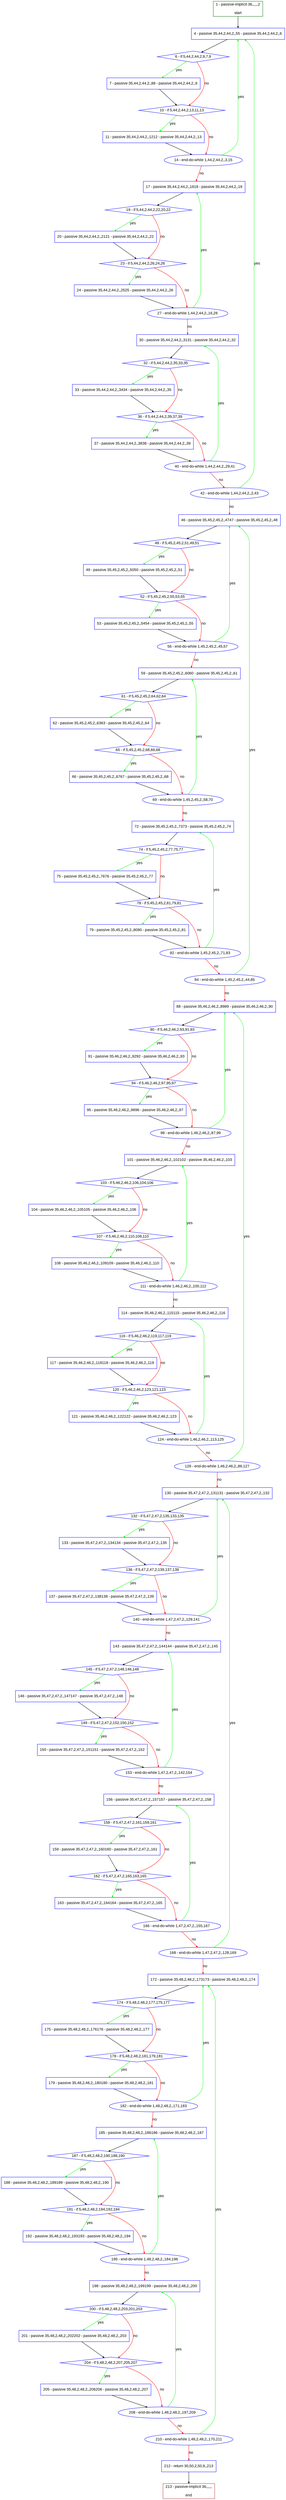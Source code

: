 digraph "" {
  graph [bgcolor="white", fillcolor="#FFFFCC", pack="true", packmode="clust", fontname="Arial", label="", fontsize="12", compound="true", style="rounded,filled"];
  node [node_initialized="no", fillcolor="white", fontname="Arial", label="", color="grey", fontsize="12", fixedsize="false", compound="true", shape="rectangle", style="filled"];
  edge [arrowtail="none", lhead="", fontcolor="black", fontname="Arial", label="", color="black", fontsize="12", arrowhead="normal", arrowsize="0.5", compound="true", ltail="", dir="forward"];
  __N1 [fillcolor="#ffffff", label="4 - passive 35,44,2,44,2,,55 - passive 35,44,2,44,2,,6", color="#0000ff", shape="box", style="filled"];
  __N2 [fillcolor="#ffffff", label="1 - passive-implicit 36,,,,,,2\n\nstart", color="#006400", shape="box", style="filled"];
  __N3 [fillcolor="#ffffff", label="6 - if 5,44,2,44,2,9,7,9", color="#0000ff", shape="diamond", style="filled"];
  __N4 [fillcolor="#ffffff", label="7 - passive 35,44,2,44,2,,88 - passive 35,44,2,44,2,,9", color="#0000ff", shape="box", style="filled"];
  __N5 [fillcolor="#ffffff", label="10 - if 5,44,2,44,2,13,11,13", color="#0000ff", shape="diamond", style="filled"];
  __N6 [fillcolor="#ffffff", label="11 - passive 35,44,2,44,2,,1212 - passive 35,44,2,44,2,,13", color="#0000ff", shape="box", style="filled"];
  __N7 [fillcolor="#ffffff", label="14 - end-do-while 1,44,2,44,2,,3,15", color="#0000ff", shape="oval", style="filled"];
  __N8 [fillcolor="#ffffff", label="17 - passive 35,44,2,44,2,,1818 - passive 35,44,2,44,2,,19", color="#0000ff", shape="box", style="filled"];
  __N9 [fillcolor="#ffffff", label="19 - if 5,44,2,44,2,22,20,22", color="#0000ff", shape="diamond", style="filled"];
  __N10 [fillcolor="#ffffff", label="20 - passive 35,44,2,44,2,,2121 - passive 35,44,2,44,2,,22", color="#0000ff", shape="box", style="filled"];
  __N11 [fillcolor="#ffffff", label="23 - if 5,44,2,44,2,26,24,26", color="#0000ff", shape="diamond", style="filled"];
  __N12 [fillcolor="#ffffff", label="24 - passive 35,44,2,44,2,,2525 - passive 35,44,2,44,2,,26", color="#0000ff", shape="box", style="filled"];
  __N13 [fillcolor="#ffffff", label="27 - end-do-while 1,44,2,44,2,,16,28", color="#0000ff", shape="oval", style="filled"];
  __N14 [fillcolor="#ffffff", label="30 - passive 35,44,2,44,2,,3131 - passive 35,44,2,44,2,,32", color="#0000ff", shape="box", style="filled"];
  __N15 [fillcolor="#ffffff", label="32 - if 5,44,2,44,2,35,33,35", color="#0000ff", shape="diamond", style="filled"];
  __N16 [fillcolor="#ffffff", label="33 - passive 35,44,2,44,2,,3434 - passive 35,44,2,44,2,,35", color="#0000ff", shape="box", style="filled"];
  __N17 [fillcolor="#ffffff", label="36 - if 5,44,2,44,2,39,37,39", color="#0000ff", shape="diamond", style="filled"];
  __N18 [fillcolor="#ffffff", label="37 - passive 35,44,2,44,2,,3838 - passive 35,44,2,44,2,,39", color="#0000ff", shape="box", style="filled"];
  __N19 [fillcolor="#ffffff", label="40 - end-do-while 1,44,2,44,2,,29,41", color="#0000ff", shape="oval", style="filled"];
  __N20 [fillcolor="#ffffff", label="42 - end-do-while 1,44,2,44,2,,2,43", color="#0000ff", shape="oval", style="filled"];
  __N21 [fillcolor="#ffffff", label="46 - passive 35,45,2,45,2,,4747 - passive 35,45,2,45,2,,48", color="#0000ff", shape="box", style="filled"];
  __N22 [fillcolor="#ffffff", label="48 - if 5,45,2,45,2,51,49,51", color="#0000ff", shape="diamond", style="filled"];
  __N23 [fillcolor="#ffffff", label="49 - passive 35,45,2,45,2,,5050 - passive 35,45,2,45,2,,51", color="#0000ff", shape="box", style="filled"];
  __N24 [fillcolor="#ffffff", label="52 - if 5,45,2,45,2,55,53,55", color="#0000ff", shape="diamond", style="filled"];
  __N25 [fillcolor="#ffffff", label="53 - passive 35,45,2,45,2,,5454 - passive 35,45,2,45,2,,55", color="#0000ff", shape="box", style="filled"];
  __N26 [fillcolor="#ffffff", label="56 - end-do-while 1,45,2,45,2,,45,57", color="#0000ff", shape="oval", style="filled"];
  __N27 [fillcolor="#ffffff", label="59 - passive 35,45,2,45,2,,6060 - passive 35,45,2,45,2,,61", color="#0000ff", shape="box", style="filled"];
  __N28 [fillcolor="#ffffff", label="61 - if 5,45,2,45,2,64,62,64", color="#0000ff", shape="diamond", style="filled"];
  __N29 [fillcolor="#ffffff", label="62 - passive 35,45,2,45,2,,6363 - passive 35,45,2,45,2,,64", color="#0000ff", shape="box", style="filled"];
  __N30 [fillcolor="#ffffff", label="65 - if 5,45,2,45,2,68,66,68", color="#0000ff", shape="diamond", style="filled"];
  __N31 [fillcolor="#ffffff", label="66 - passive 35,45,2,45,2,,6767 - passive 35,45,2,45,2,,68", color="#0000ff", shape="box", style="filled"];
  __N32 [fillcolor="#ffffff", label="69 - end-do-while 1,45,2,45,2,,58,70", color="#0000ff", shape="oval", style="filled"];
  __N33 [fillcolor="#ffffff", label="72 - passive 35,45,2,45,2,,7373 - passive 35,45,2,45,2,,74", color="#0000ff", shape="box", style="filled"];
  __N34 [fillcolor="#ffffff", label="74 - if 5,45,2,45,2,77,75,77", color="#0000ff", shape="diamond", style="filled"];
  __N35 [fillcolor="#ffffff", label="75 - passive 35,45,2,45,2,,7676 - passive 35,45,2,45,2,,77", color="#0000ff", shape="box", style="filled"];
  __N36 [fillcolor="#ffffff", label="78 - if 5,45,2,45,2,81,79,81", color="#0000ff", shape="diamond", style="filled"];
  __N37 [fillcolor="#ffffff", label="79 - passive 35,45,2,45,2,,8080 - passive 35,45,2,45,2,,81", color="#0000ff", shape="box", style="filled"];
  __N38 [fillcolor="#ffffff", label="82 - end-do-while 1,45,2,45,2,,71,83", color="#0000ff", shape="oval", style="filled"];
  __N39 [fillcolor="#ffffff", label="84 - end-do-while 1,45,2,45,2,,44,85", color="#0000ff", shape="oval", style="filled"];
  __N40 [fillcolor="#ffffff", label="88 - passive 35,46,2,46,2,,8989 - passive 35,46,2,46,2,,90", color="#0000ff", shape="box", style="filled"];
  __N41 [fillcolor="#ffffff", label="90 - if 5,46,2,46,2,93,91,93", color="#0000ff", shape="diamond", style="filled"];
  __N42 [fillcolor="#ffffff", label="91 - passive 35,46,2,46,2,,9292 - passive 35,46,2,46,2,,93", color="#0000ff", shape="box", style="filled"];
  __N43 [fillcolor="#ffffff", label="94 - if 5,46,2,46,2,97,95,97", color="#0000ff", shape="diamond", style="filled"];
  __N44 [fillcolor="#ffffff", label="95 - passive 35,46,2,46,2,,9696 - passive 35,46,2,46,2,,97", color="#0000ff", shape="box", style="filled"];
  __N45 [fillcolor="#ffffff", label="98 - end-do-while 1,46,2,46,2,,87,99", color="#0000ff", shape="oval", style="filled"];
  __N46 [fillcolor="#ffffff", label="101 - passive 35,46,2,46,2,,102102 - passive 35,46,2,46,2,,103", color="#0000ff", shape="box", style="filled"];
  __N47 [fillcolor="#ffffff", label="103 - if 5,46,2,46,2,106,104,106", color="#0000ff", shape="diamond", style="filled"];
  __N48 [fillcolor="#ffffff", label="104 - passive 35,46,2,46,2,,105105 - passive 35,46,2,46,2,,106", color="#0000ff", shape="box", style="filled"];
  __N49 [fillcolor="#ffffff", label="107 - if 5,46,2,46,2,110,108,110", color="#0000ff", shape="diamond", style="filled"];
  __N50 [fillcolor="#ffffff", label="108 - passive 35,46,2,46,2,,109109 - passive 35,46,2,46,2,,110", color="#0000ff", shape="box", style="filled"];
  __N51 [fillcolor="#ffffff", label="111 - end-do-while 1,46,2,46,2,,100,112", color="#0000ff", shape="oval", style="filled"];
  __N52 [fillcolor="#ffffff", label="114 - passive 35,46,2,46,2,,115115 - passive 35,46,2,46,2,,116", color="#0000ff", shape="box", style="filled"];
  __N53 [fillcolor="#ffffff", label="116 - if 5,46,2,46,2,119,117,119", color="#0000ff", shape="diamond", style="filled"];
  __N54 [fillcolor="#ffffff", label="117 - passive 35,46,2,46,2,,118118 - passive 35,46,2,46,2,,119", color="#0000ff", shape="box", style="filled"];
  __N55 [fillcolor="#ffffff", label="120 - if 5,46,2,46,2,123,121,123", color="#0000ff", shape="diamond", style="filled"];
  __N56 [fillcolor="#ffffff", label="121 - passive 35,46,2,46,2,,122122 - passive 35,46,2,46,2,,123", color="#0000ff", shape="box", style="filled"];
  __N57 [fillcolor="#ffffff", label="124 - end-do-while 1,46,2,46,2,,113,125", color="#0000ff", shape="oval", style="filled"];
  __N58 [fillcolor="#ffffff", label="126 - end-do-while 1,46,2,46,2,,86,127", color="#0000ff", shape="oval", style="filled"];
  __N59 [fillcolor="#ffffff", label="130 - passive 35,47,2,47,2,,131131 - passive 35,47,2,47,2,,132", color="#0000ff", shape="box", style="filled"];
  __N60 [fillcolor="#ffffff", label="132 - if 5,47,2,47,2,135,133,135", color="#0000ff", shape="diamond", style="filled"];
  __N61 [fillcolor="#ffffff", label="133 - passive 35,47,2,47,2,,134134 - passive 35,47,2,47,2,,135", color="#0000ff", shape="box", style="filled"];
  __N62 [fillcolor="#ffffff", label="136 - if 5,47,2,47,2,139,137,139", color="#0000ff", shape="diamond", style="filled"];
  __N63 [fillcolor="#ffffff", label="137 - passive 35,47,2,47,2,,138138 - passive 35,47,2,47,2,,139", color="#0000ff", shape="box", style="filled"];
  __N64 [fillcolor="#ffffff", label="140 - end-do-while 1,47,2,47,2,,129,141", color="#0000ff", shape="oval", style="filled"];
  __N65 [fillcolor="#ffffff", label="143 - passive 35,47,2,47,2,,144144 - passive 35,47,2,47,2,,145", color="#0000ff", shape="box", style="filled"];
  __N66 [fillcolor="#ffffff", label="145 - if 5,47,2,47,2,148,146,148", color="#0000ff", shape="diamond", style="filled"];
  __N67 [fillcolor="#ffffff", label="146 - passive 35,47,2,47,2,,147147 - passive 35,47,2,47,2,,148", color="#0000ff", shape="box", style="filled"];
  __N68 [fillcolor="#ffffff", label="149 - if 5,47,2,47,2,152,150,152", color="#0000ff", shape="diamond", style="filled"];
  __N69 [fillcolor="#ffffff", label="150 - passive 35,47,2,47,2,,151151 - passive 35,47,2,47,2,,152", color="#0000ff", shape="box", style="filled"];
  __N70 [fillcolor="#ffffff", label="153 - end-do-while 1,47,2,47,2,,142,154", color="#0000ff", shape="oval", style="filled"];
  __N71 [fillcolor="#ffffff", label="156 - passive 35,47,2,47,2,,157157 - passive 35,47,2,47,2,,158", color="#0000ff", shape="box", style="filled"];
  __N72 [fillcolor="#ffffff", label="158 - if 5,47,2,47,2,161,159,161", color="#0000ff", shape="diamond", style="filled"];
  __N73 [fillcolor="#ffffff", label="159 - passive 35,47,2,47,2,,160160 - passive 35,47,2,47,2,,161", color="#0000ff", shape="box", style="filled"];
  __N74 [fillcolor="#ffffff", label="162 - if 5,47,2,47,2,165,163,165", color="#0000ff", shape="diamond", style="filled"];
  __N75 [fillcolor="#ffffff", label="163 - passive 35,47,2,47,2,,164164 - passive 35,47,2,47,2,,165", color="#0000ff", shape="box", style="filled"];
  __N76 [fillcolor="#ffffff", label="166 - end-do-while 1,47,2,47,2,,155,167", color="#0000ff", shape="oval", style="filled"];
  __N77 [fillcolor="#ffffff", label="168 - end-do-while 1,47,2,47,2,,128,169", color="#0000ff", shape="oval", style="filled"];
  __N78 [fillcolor="#ffffff", label="172 - passive 35,48,2,48,2,,173173 - passive 35,48,2,48,2,,174", color="#0000ff", shape="box", style="filled"];
  __N79 [fillcolor="#ffffff", label="174 - if 5,48,2,48,2,177,175,177", color="#0000ff", shape="diamond", style="filled"];
  __N80 [fillcolor="#ffffff", label="175 - passive 35,48,2,48,2,,176176 - passive 35,48,2,48,2,,177", color="#0000ff", shape="box", style="filled"];
  __N81 [fillcolor="#ffffff", label="178 - if 5,48,2,48,2,181,179,181", color="#0000ff", shape="diamond", style="filled"];
  __N82 [fillcolor="#ffffff", label="179 - passive 35,48,2,48,2,,180180 - passive 35,48,2,48,2,,181", color="#0000ff", shape="box", style="filled"];
  __N83 [fillcolor="#ffffff", label="182 - end-do-while 1,48,2,48,2,,171,183", color="#0000ff", shape="oval", style="filled"];
  __N84 [fillcolor="#ffffff", label="185 - passive 35,48,2,48,2,,186186 - passive 35,48,2,48,2,,187", color="#0000ff", shape="box", style="filled"];
  __N85 [fillcolor="#ffffff", label="187 - if 5,48,2,48,2,190,188,190", color="#0000ff", shape="diamond", style="filled"];
  __N86 [fillcolor="#ffffff", label="188 - passive 35,48,2,48,2,,189189 - passive 35,48,2,48,2,,190", color="#0000ff", shape="box", style="filled"];
  __N87 [fillcolor="#ffffff", label="191 - if 5,48,2,48,2,194,192,194", color="#0000ff", shape="diamond", style="filled"];
  __N88 [fillcolor="#ffffff", label="192 - passive 35,48,2,48,2,,193193 - passive 35,48,2,48,2,,194", color="#0000ff", shape="box", style="filled"];
  __N89 [fillcolor="#ffffff", label="195 - end-do-while 1,48,2,48,2,,184,196", color="#0000ff", shape="oval", style="filled"];
  __N90 [fillcolor="#ffffff", label="198 - passive 35,48,2,48,2,,199199 - passive 35,48,2,48,2,,200", color="#0000ff", shape="box", style="filled"];
  __N91 [fillcolor="#ffffff", label="200 - if 5,48,2,48,2,203,201,203", color="#0000ff", shape="diamond", style="filled"];
  __N92 [fillcolor="#ffffff", label="201 - passive 35,48,2,48,2,,202202 - passive 35,48,2,48,2,,203", color="#0000ff", shape="box", style="filled"];
  __N93 [fillcolor="#ffffff", label="204 - if 5,48,2,48,2,207,205,207", color="#0000ff", shape="diamond", style="filled"];
  __N94 [fillcolor="#ffffff", label="205 - passive 35,48,2,48,2,,206206 - passive 35,48,2,48,2,,207", color="#0000ff", shape="box", style="filled"];
  __N95 [fillcolor="#ffffff", label="208 - end-do-while 1,48,2,48,2,,197,209", color="#0000ff", shape="oval", style="filled"];
  __N96 [fillcolor="#ffffff", label="210 - end-do-while 1,48,2,48,2,,170,211", color="#0000ff", shape="oval", style="filled"];
  __N97 [fillcolor="#ffffff", label="212 - return 30,50,2,50,9,,213", color="#0000ff", shape="box", style="filled"];
  __N98 [fillcolor="#ffffff", label="213 - passive-implicit 36,,,,,,\n\nend", color="#a52a2a", shape="box", style="filled"];
  __N2 -> __N1 [arrowtail="none", color="#000000", label="", arrowhead="normal", dir="forward"];
  __N1 -> __N3 [arrowtail="none", color="#000000", label="", arrowhead="normal", dir="forward"];
  __N3 -> __N4 [arrowtail="none", color="#00ff00", label="yes", arrowhead="normal", dir="forward"];
  __N3 -> __N5 [arrowtail="none", color="#ff0000", label="no", arrowhead="normal", dir="forward"];
  __N4 -> __N5 [arrowtail="none", color="#000000", label="", arrowhead="normal", dir="forward"];
  __N5 -> __N6 [arrowtail="none", color="#00ff00", label="yes", arrowhead="normal", dir="forward"];
  __N5 -> __N7 [arrowtail="none", color="#ff0000", label="no", arrowhead="normal", dir="forward"];
  __N6 -> __N7 [arrowtail="none", color="#000000", label="", arrowhead="normal", dir="forward"];
  __N7 -> __N1 [arrowtail="none", color="#00ff00", label="yes", arrowhead="normal", dir="forward"];
  __N7 -> __N8 [arrowtail="none", color="#ff0000", label="no", arrowhead="normal", dir="forward"];
  __N8 -> __N9 [arrowtail="none", color="#000000", label="", arrowhead="normal", dir="forward"];
  __N9 -> __N10 [arrowtail="none", color="#00ff00", label="yes", arrowhead="normal", dir="forward"];
  __N9 -> __N11 [arrowtail="none", color="#ff0000", label="no", arrowhead="normal", dir="forward"];
  __N10 -> __N11 [arrowtail="none", color="#000000", label="", arrowhead="normal", dir="forward"];
  __N11 -> __N12 [arrowtail="none", color="#00ff00", label="yes", arrowhead="normal", dir="forward"];
  __N11 -> __N13 [arrowtail="none", color="#ff0000", label="no", arrowhead="normal", dir="forward"];
  __N12 -> __N13 [arrowtail="none", color="#000000", label="", arrowhead="normal", dir="forward"];
  __N13 -> __N8 [arrowtail="none", color="#00ff00", label="yes", arrowhead="normal", dir="forward"];
  __N13 -> __N14 [arrowtail="none", color="#ff0000", label="no", arrowhead="normal", dir="forward"];
  __N14 -> __N15 [arrowtail="none", color="#000000", label="", arrowhead="normal", dir="forward"];
  __N15 -> __N16 [arrowtail="none", color="#00ff00", label="yes", arrowhead="normal", dir="forward"];
  __N15 -> __N17 [arrowtail="none", color="#ff0000", label="no", arrowhead="normal", dir="forward"];
  __N16 -> __N17 [arrowtail="none", color="#000000", label="", arrowhead="normal", dir="forward"];
  __N17 -> __N18 [arrowtail="none", color="#00ff00", label="yes", arrowhead="normal", dir="forward"];
  __N17 -> __N19 [arrowtail="none", color="#ff0000", label="no", arrowhead="normal", dir="forward"];
  __N18 -> __N19 [arrowtail="none", color="#000000", label="", arrowhead="normal", dir="forward"];
  __N19 -> __N14 [arrowtail="none", color="#00ff00", label="yes", arrowhead="normal", dir="forward"];
  __N19 -> __N20 [arrowtail="none", color="#ff0000", label="no", arrowhead="normal", dir="forward"];
  __N20 -> __N1 [arrowtail="none", color="#00ff00", label="yes", arrowhead="normal", dir="forward"];
  __N20 -> __N21 [arrowtail="none", color="#ff0000", label="no", arrowhead="normal", dir="forward"];
  __N21 -> __N22 [arrowtail="none", color="#000000", label="", arrowhead="normal", dir="forward"];
  __N22 -> __N23 [arrowtail="none", color="#00ff00", label="yes", arrowhead="normal", dir="forward"];
  __N22 -> __N24 [arrowtail="none", color="#ff0000", label="no", arrowhead="normal", dir="forward"];
  __N23 -> __N24 [arrowtail="none", color="#000000", label="", arrowhead="normal", dir="forward"];
  __N24 -> __N25 [arrowtail="none", color="#00ff00", label="yes", arrowhead="normal", dir="forward"];
  __N24 -> __N26 [arrowtail="none", color="#ff0000", label="no", arrowhead="normal", dir="forward"];
  __N25 -> __N26 [arrowtail="none", color="#000000", label="", arrowhead="normal", dir="forward"];
  __N26 -> __N21 [arrowtail="none", color="#00ff00", label="yes", arrowhead="normal", dir="forward"];
  __N26 -> __N27 [arrowtail="none", color="#ff0000", label="no", arrowhead="normal", dir="forward"];
  __N27 -> __N28 [arrowtail="none", color="#000000", label="", arrowhead="normal", dir="forward"];
  __N28 -> __N29 [arrowtail="none", color="#00ff00", label="yes", arrowhead="normal", dir="forward"];
  __N28 -> __N30 [arrowtail="none", color="#ff0000", label="no", arrowhead="normal", dir="forward"];
  __N29 -> __N30 [arrowtail="none", color="#000000", label="", arrowhead="normal", dir="forward"];
  __N30 -> __N31 [arrowtail="none", color="#00ff00", label="yes", arrowhead="normal", dir="forward"];
  __N30 -> __N32 [arrowtail="none", color="#ff0000", label="no", arrowhead="normal", dir="forward"];
  __N31 -> __N32 [arrowtail="none", color="#000000", label="", arrowhead="normal", dir="forward"];
  __N32 -> __N27 [arrowtail="none", color="#00ff00", label="yes", arrowhead="normal", dir="forward"];
  __N32 -> __N33 [arrowtail="none", color="#ff0000", label="no", arrowhead="normal", dir="forward"];
  __N33 -> __N34 [arrowtail="none", color="#000000", label="", arrowhead="normal", dir="forward"];
  __N34 -> __N35 [arrowtail="none", color="#00ff00", label="yes", arrowhead="normal", dir="forward"];
  __N34 -> __N36 [arrowtail="none", color="#ff0000", label="no", arrowhead="normal", dir="forward"];
  __N35 -> __N36 [arrowtail="none", color="#000000", label="", arrowhead="normal", dir="forward"];
  __N36 -> __N37 [arrowtail="none", color="#00ff00", label="yes", arrowhead="normal", dir="forward"];
  __N36 -> __N38 [arrowtail="none", color="#ff0000", label="no", arrowhead="normal", dir="forward"];
  __N37 -> __N38 [arrowtail="none", color="#000000", label="", arrowhead="normal", dir="forward"];
  __N38 -> __N33 [arrowtail="none", color="#00ff00", label="yes", arrowhead="normal", dir="forward"];
  __N38 -> __N39 [arrowtail="none", color="#ff0000", label="no", arrowhead="normal", dir="forward"];
  __N39 -> __N21 [arrowtail="none", color="#00ff00", label="yes", arrowhead="normal", dir="forward"];
  __N39 -> __N40 [arrowtail="none", color="#ff0000", label="no", arrowhead="normal", dir="forward"];
  __N40 -> __N41 [arrowtail="none", color="#000000", label="", arrowhead="normal", dir="forward"];
  __N41 -> __N42 [arrowtail="none", color="#00ff00", label="yes", arrowhead="normal", dir="forward"];
  __N41 -> __N43 [arrowtail="none", color="#ff0000", label="no", arrowhead="normal", dir="forward"];
  __N42 -> __N43 [arrowtail="none", color="#000000", label="", arrowhead="normal", dir="forward"];
  __N43 -> __N44 [arrowtail="none", color="#00ff00", label="yes", arrowhead="normal", dir="forward"];
  __N43 -> __N45 [arrowtail="none", color="#ff0000", label="no", arrowhead="normal", dir="forward"];
  __N44 -> __N45 [arrowtail="none", color="#000000", label="", arrowhead="normal", dir="forward"];
  __N45 -> __N40 [arrowtail="none", color="#00ff00", label="yes", arrowhead="normal", dir="forward"];
  __N45 -> __N46 [arrowtail="none", color="#ff0000", label="no", arrowhead="normal", dir="forward"];
  __N46 -> __N47 [arrowtail="none", color="#000000", label="", arrowhead="normal", dir="forward"];
  __N47 -> __N48 [arrowtail="none", color="#00ff00", label="yes", arrowhead="normal", dir="forward"];
  __N47 -> __N49 [arrowtail="none", color="#ff0000", label="no", arrowhead="normal", dir="forward"];
  __N48 -> __N49 [arrowtail="none", color="#000000", label="", arrowhead="normal", dir="forward"];
  __N49 -> __N50 [arrowtail="none", color="#00ff00", label="yes", arrowhead="normal", dir="forward"];
  __N49 -> __N51 [arrowtail="none", color="#ff0000", label="no", arrowhead="normal", dir="forward"];
  __N50 -> __N51 [arrowtail="none", color="#000000", label="", arrowhead="normal", dir="forward"];
  __N51 -> __N46 [arrowtail="none", color="#00ff00", label="yes", arrowhead="normal", dir="forward"];
  __N51 -> __N52 [arrowtail="none", color="#ff0000", label="no", arrowhead="normal", dir="forward"];
  __N52 -> __N53 [arrowtail="none", color="#000000", label="", arrowhead="normal", dir="forward"];
  __N53 -> __N54 [arrowtail="none", color="#00ff00", label="yes", arrowhead="normal", dir="forward"];
  __N53 -> __N55 [arrowtail="none", color="#ff0000", label="no", arrowhead="normal", dir="forward"];
  __N54 -> __N55 [arrowtail="none", color="#000000", label="", arrowhead="normal", dir="forward"];
  __N55 -> __N56 [arrowtail="none", color="#00ff00", label="yes", arrowhead="normal", dir="forward"];
  __N55 -> __N57 [arrowtail="none", color="#ff0000", label="no", arrowhead="normal", dir="forward"];
  __N56 -> __N57 [arrowtail="none", color="#000000", label="", arrowhead="normal", dir="forward"];
  __N57 -> __N52 [arrowtail="none", color="#00ff00", label="yes", arrowhead="normal", dir="forward"];
  __N57 -> __N58 [arrowtail="none", color="#ff0000", label="no", arrowhead="normal", dir="forward"];
  __N58 -> __N40 [arrowtail="none", color="#00ff00", label="yes", arrowhead="normal", dir="forward"];
  __N58 -> __N59 [arrowtail="none", color="#ff0000", label="no", arrowhead="normal", dir="forward"];
  __N59 -> __N60 [arrowtail="none", color="#000000", label="", arrowhead="normal", dir="forward"];
  __N60 -> __N61 [arrowtail="none", color="#00ff00", label="yes", arrowhead="normal", dir="forward"];
  __N60 -> __N62 [arrowtail="none", color="#ff0000", label="no", arrowhead="normal", dir="forward"];
  __N61 -> __N62 [arrowtail="none", color="#000000", label="", arrowhead="normal", dir="forward"];
  __N62 -> __N63 [arrowtail="none", color="#00ff00", label="yes", arrowhead="normal", dir="forward"];
  __N62 -> __N64 [arrowtail="none", color="#ff0000", label="no", arrowhead="normal", dir="forward"];
  __N63 -> __N64 [arrowtail="none", color="#000000", label="", arrowhead="normal", dir="forward"];
  __N64 -> __N59 [arrowtail="none", color="#00ff00", label="yes", arrowhead="normal", dir="forward"];
  __N64 -> __N65 [arrowtail="none", color="#ff0000", label="no", arrowhead="normal", dir="forward"];
  __N65 -> __N66 [arrowtail="none", color="#000000", label="", arrowhead="normal", dir="forward"];
  __N66 -> __N67 [arrowtail="none", color="#00ff00", label="yes", arrowhead="normal", dir="forward"];
  __N66 -> __N68 [arrowtail="none", color="#ff0000", label="no", arrowhead="normal", dir="forward"];
  __N67 -> __N68 [arrowtail="none", color="#000000", label="", arrowhead="normal", dir="forward"];
  __N68 -> __N69 [arrowtail="none", color="#00ff00", label="yes", arrowhead="normal", dir="forward"];
  __N68 -> __N70 [arrowtail="none", color="#ff0000", label="no", arrowhead="normal", dir="forward"];
  __N69 -> __N70 [arrowtail="none", color="#000000", label="", arrowhead="normal", dir="forward"];
  __N70 -> __N65 [arrowtail="none", color="#00ff00", label="yes", arrowhead="normal", dir="forward"];
  __N70 -> __N71 [arrowtail="none", color="#ff0000", label="no", arrowhead="normal", dir="forward"];
  __N71 -> __N72 [arrowtail="none", color="#000000", label="", arrowhead="normal", dir="forward"];
  __N72 -> __N73 [arrowtail="none", color="#00ff00", label="yes", arrowhead="normal", dir="forward"];
  __N72 -> __N74 [arrowtail="none", color="#ff0000", label="no", arrowhead="normal", dir="forward"];
  __N73 -> __N74 [arrowtail="none", color="#000000", label="", arrowhead="normal", dir="forward"];
  __N74 -> __N75 [arrowtail="none", color="#00ff00", label="yes", arrowhead="normal", dir="forward"];
  __N74 -> __N76 [arrowtail="none", color="#ff0000", label="no", arrowhead="normal", dir="forward"];
  __N75 -> __N76 [arrowtail="none", color="#000000", label="", arrowhead="normal", dir="forward"];
  __N76 -> __N71 [arrowtail="none", color="#00ff00", label="yes", arrowhead="normal", dir="forward"];
  __N76 -> __N77 [arrowtail="none", color="#ff0000", label="no", arrowhead="normal", dir="forward"];
  __N77 -> __N59 [arrowtail="none", color="#00ff00", label="yes", arrowhead="normal", dir="forward"];
  __N77 -> __N78 [arrowtail="none", color="#ff0000", label="no", arrowhead="normal", dir="forward"];
  __N78 -> __N79 [arrowtail="none", color="#000000", label="", arrowhead="normal", dir="forward"];
  __N79 -> __N80 [arrowtail="none", color="#00ff00", label="yes", arrowhead="normal", dir="forward"];
  __N79 -> __N81 [arrowtail="none", color="#ff0000", label="no", arrowhead="normal", dir="forward"];
  __N80 -> __N81 [arrowtail="none", color="#000000", label="", arrowhead="normal", dir="forward"];
  __N81 -> __N82 [arrowtail="none", color="#00ff00", label="yes", arrowhead="normal", dir="forward"];
  __N81 -> __N83 [arrowtail="none", color="#ff0000", label="no", arrowhead="normal", dir="forward"];
  __N82 -> __N83 [arrowtail="none", color="#000000", label="", arrowhead="normal", dir="forward"];
  __N83 -> __N78 [arrowtail="none", color="#00ff00", label="yes", arrowhead="normal", dir="forward"];
  __N83 -> __N84 [arrowtail="none", color="#ff0000", label="no", arrowhead="normal", dir="forward"];
  __N84 -> __N85 [arrowtail="none", color="#000000", label="", arrowhead="normal", dir="forward"];
  __N85 -> __N86 [arrowtail="none", color="#00ff00", label="yes", arrowhead="normal", dir="forward"];
  __N85 -> __N87 [arrowtail="none", color="#ff0000", label="no", arrowhead="normal", dir="forward"];
  __N86 -> __N87 [arrowtail="none", color="#000000", label="", arrowhead="normal", dir="forward"];
  __N87 -> __N88 [arrowtail="none", color="#00ff00", label="yes", arrowhead="normal", dir="forward"];
  __N87 -> __N89 [arrowtail="none", color="#ff0000", label="no", arrowhead="normal", dir="forward"];
  __N88 -> __N89 [arrowtail="none", color="#000000", label="", arrowhead="normal", dir="forward"];
  __N89 -> __N84 [arrowtail="none", color="#00ff00", label="yes", arrowhead="normal", dir="forward"];
  __N89 -> __N90 [arrowtail="none", color="#ff0000", label="no", arrowhead="normal", dir="forward"];
  __N90 -> __N91 [arrowtail="none", color="#000000", label="", arrowhead="normal", dir="forward"];
  __N91 -> __N92 [arrowtail="none", color="#00ff00", label="yes", arrowhead="normal", dir="forward"];
  __N91 -> __N93 [arrowtail="none", color="#ff0000", label="no", arrowhead="normal", dir="forward"];
  __N92 -> __N93 [arrowtail="none", color="#000000", label="", arrowhead="normal", dir="forward"];
  __N93 -> __N94 [arrowtail="none", color="#00ff00", label="yes", arrowhead="normal", dir="forward"];
  __N93 -> __N95 [arrowtail="none", color="#ff0000", label="no", arrowhead="normal", dir="forward"];
  __N94 -> __N95 [arrowtail="none", color="#000000", label="", arrowhead="normal", dir="forward"];
  __N95 -> __N90 [arrowtail="none", color="#00ff00", label="yes", arrowhead="normal", dir="forward"];
  __N95 -> __N96 [arrowtail="none", color="#ff0000", label="no", arrowhead="normal", dir="forward"];
  __N96 -> __N78 [arrowtail="none", color="#00ff00", label="yes", arrowhead="normal", dir="forward"];
  __N96 -> __N97 [arrowtail="none", color="#ff0000", label="no", arrowhead="normal", dir="forward"];
  __N97 -> __N98 [arrowtail="none", color="#000000", label="", arrowhead="normal", dir="forward"];
}
